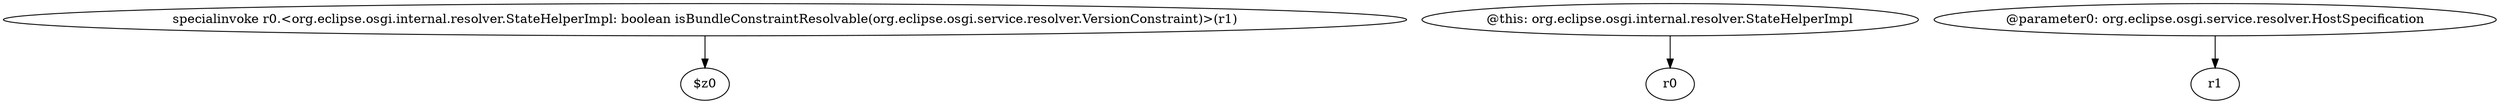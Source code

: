 digraph g {
0[label="specialinvoke r0.<org.eclipse.osgi.internal.resolver.StateHelperImpl: boolean isBundleConstraintResolvable(org.eclipse.osgi.service.resolver.VersionConstraint)>(r1)"]
1[label="$z0"]
0->1[label=""]
2[label="@this: org.eclipse.osgi.internal.resolver.StateHelperImpl"]
3[label="r0"]
2->3[label=""]
4[label="@parameter0: org.eclipse.osgi.service.resolver.HostSpecification"]
5[label="r1"]
4->5[label=""]
}